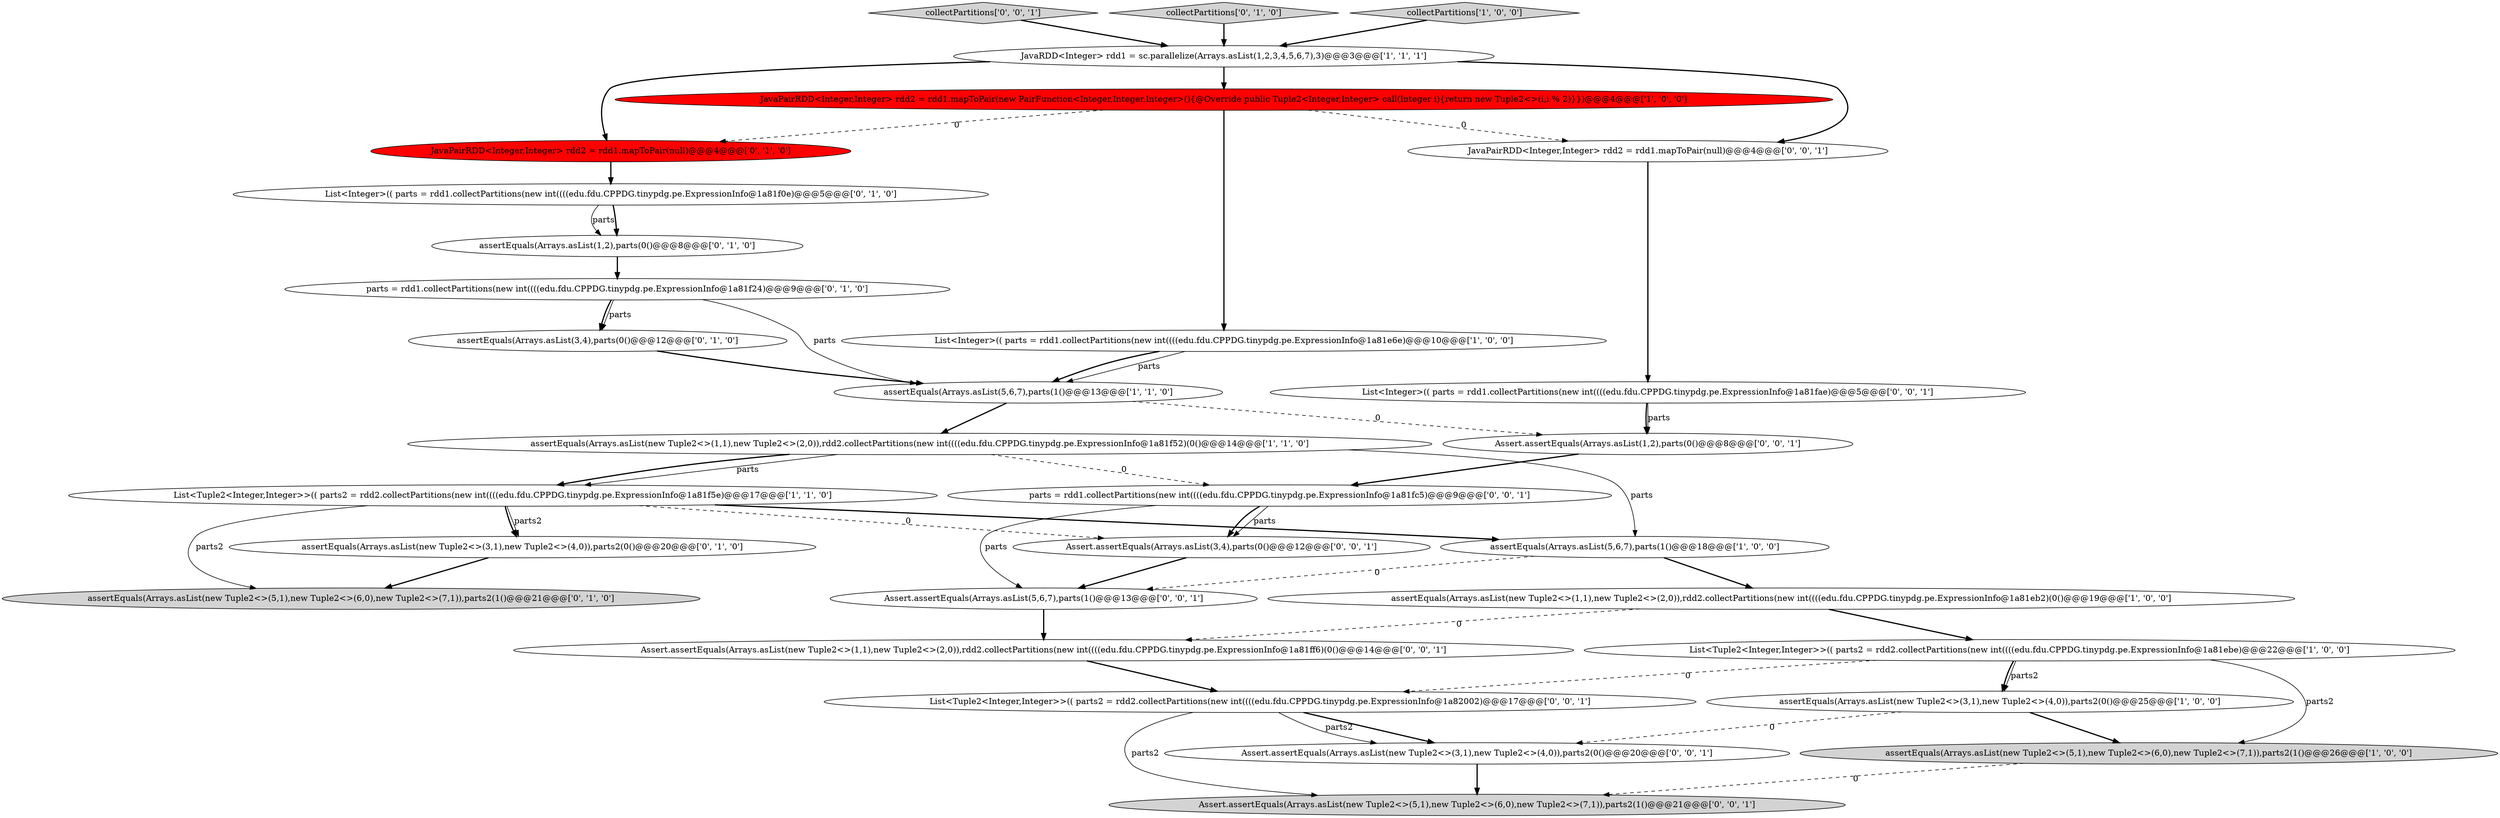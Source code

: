 digraph {
20 [style = filled, label = "Assert.assertEquals(Arrays.asList(1,2),parts(0()@@@8@@@['0', '0', '1']", fillcolor = white, shape = ellipse image = "AAA0AAABBB3BBB"];
30 [style = filled, label = "collectPartitions['0', '0', '1']", fillcolor = lightgray, shape = diamond image = "AAA0AAABBB3BBB"];
7 [style = filled, label = "assertEquals(Arrays.asList(new Tuple2<>(3,1),new Tuple2<>(4,0)),parts2(0()@@@25@@@['1', '0', '0']", fillcolor = white, shape = ellipse image = "AAA0AAABBB1BBB"];
11 [style = filled, label = "List<Tuple2<Integer,Integer>>(( parts2 = rdd2.collectPartitions(new int((((edu.fdu.CPPDG.tinypdg.pe.ExpressionInfo@1a81f5e)@@@17@@@['1', '1', '0']", fillcolor = white, shape = ellipse image = "AAA0AAABBB1BBB"];
27 [style = filled, label = "Assert.assertEquals(Arrays.asList(new Tuple2<>(1,1),new Tuple2<>(2,0)),rdd2.collectPartitions(new int((((edu.fdu.CPPDG.tinypdg.pe.ExpressionInfo@1a81ff6)(0()@@@14@@@['0', '0', '1']", fillcolor = white, shape = ellipse image = "AAA0AAABBB3BBB"];
22 [style = filled, label = "List<Integer>(( parts = rdd1.collectPartitions(new int((((edu.fdu.CPPDG.tinypdg.pe.ExpressionInfo@1a81fae)@@@5@@@['0', '0', '1']", fillcolor = white, shape = ellipse image = "AAA0AAABBB3BBB"];
2 [style = filled, label = "assertEquals(Arrays.asList(new Tuple2<>(5,1),new Tuple2<>(6,0),new Tuple2<>(7,1)),parts2(1()@@@26@@@['1', '0', '0']", fillcolor = lightgray, shape = ellipse image = "AAA0AAABBB1BBB"];
9 [style = filled, label = "assertEquals(Arrays.asList(5,6,7),parts(1()@@@13@@@['1', '1', '0']", fillcolor = white, shape = ellipse image = "AAA0AAABBB1BBB"];
12 [style = filled, label = "JavaPairRDD<Integer,Integer> rdd2 = rdd1.mapToPair(null)@@@4@@@['0', '1', '0']", fillcolor = red, shape = ellipse image = "AAA1AAABBB2BBB"];
13 [style = filled, label = "List<Integer>(( parts = rdd1.collectPartitions(new int((((edu.fdu.CPPDG.tinypdg.pe.ExpressionInfo@1a81f0e)@@@5@@@['0', '1', '0']", fillcolor = white, shape = ellipse image = "AAA0AAABBB2BBB"];
14 [style = filled, label = "assertEquals(Arrays.asList(3,4),parts(0()@@@12@@@['0', '1', '0']", fillcolor = white, shape = ellipse image = "AAA0AAABBB2BBB"];
8 [style = filled, label = "assertEquals(Arrays.asList(5,6,7),parts(1()@@@18@@@['1', '0', '0']", fillcolor = white, shape = ellipse image = "AAA0AAABBB1BBB"];
26 [style = filled, label = "Assert.assertEquals(Arrays.asList(new Tuple2<>(3,1),new Tuple2<>(4,0)),parts2(0()@@@20@@@['0', '0', '1']", fillcolor = white, shape = ellipse image = "AAA0AAABBB3BBB"];
25 [style = filled, label = "Assert.assertEquals(Arrays.asList(3,4),parts(0()@@@12@@@['0', '0', '1']", fillcolor = white, shape = ellipse image = "AAA0AAABBB3BBB"];
17 [style = filled, label = "assertEquals(Arrays.asList(new Tuple2<>(5,1),new Tuple2<>(6,0),new Tuple2<>(7,1)),parts2(1()@@@21@@@['0', '1', '0']", fillcolor = lightgray, shape = ellipse image = "AAA0AAABBB2BBB"];
4 [style = filled, label = "List<Integer>(( parts = rdd1.collectPartitions(new int((((edu.fdu.CPPDG.tinypdg.pe.ExpressionInfo@1a81e6e)@@@10@@@['1', '0', '0']", fillcolor = white, shape = ellipse image = "AAA0AAABBB1BBB"];
21 [style = filled, label = "Assert.assertEquals(Arrays.asList(5,6,7),parts(1()@@@13@@@['0', '0', '1']", fillcolor = white, shape = ellipse image = "AAA0AAABBB3BBB"];
18 [style = filled, label = "parts = rdd1.collectPartitions(new int((((edu.fdu.CPPDG.tinypdg.pe.ExpressionInfo@1a81f24)@@@9@@@['0', '1', '0']", fillcolor = white, shape = ellipse image = "AAA0AAABBB2BBB"];
24 [style = filled, label = "parts = rdd1.collectPartitions(new int((((edu.fdu.CPPDG.tinypdg.pe.ExpressionInfo@1a81fc5)@@@9@@@['0', '0', '1']", fillcolor = white, shape = ellipse image = "AAA0AAABBB3BBB"];
19 [style = filled, label = "collectPartitions['0', '1', '0']", fillcolor = lightgray, shape = diamond image = "AAA0AAABBB2BBB"];
10 [style = filled, label = "assertEquals(Arrays.asList(new Tuple2<>(1,1),new Tuple2<>(2,0)),rdd2.collectPartitions(new int((((edu.fdu.CPPDG.tinypdg.pe.ExpressionInfo@1a81eb2)(0()@@@19@@@['1', '0', '0']", fillcolor = white, shape = ellipse image = "AAA0AAABBB1BBB"];
5 [style = filled, label = "assertEquals(Arrays.asList(new Tuple2<>(1,1),new Tuple2<>(2,0)),rdd2.collectPartitions(new int((((edu.fdu.CPPDG.tinypdg.pe.ExpressionInfo@1a81f52)(0()@@@14@@@['1', '1', '0']", fillcolor = white, shape = ellipse image = "AAA0AAABBB1BBB"];
1 [style = filled, label = "collectPartitions['1', '0', '0']", fillcolor = lightgray, shape = diamond image = "AAA0AAABBB1BBB"];
6 [style = filled, label = "JavaRDD<Integer> rdd1 = sc.parallelize(Arrays.asList(1,2,3,4,5,6,7),3)@@@3@@@['1', '1', '1']", fillcolor = white, shape = ellipse image = "AAA0AAABBB1BBB"];
23 [style = filled, label = "JavaPairRDD<Integer,Integer> rdd2 = rdd1.mapToPair(null)@@@4@@@['0', '0', '1']", fillcolor = white, shape = ellipse image = "AAA0AAABBB3BBB"];
15 [style = filled, label = "assertEquals(Arrays.asList(new Tuple2<>(3,1),new Tuple2<>(4,0)),parts2(0()@@@20@@@['0', '1', '0']", fillcolor = white, shape = ellipse image = "AAA0AAABBB2BBB"];
28 [style = filled, label = "List<Tuple2<Integer,Integer>>(( parts2 = rdd2.collectPartitions(new int((((edu.fdu.CPPDG.tinypdg.pe.ExpressionInfo@1a82002)@@@17@@@['0', '0', '1']", fillcolor = white, shape = ellipse image = "AAA0AAABBB3BBB"];
3 [style = filled, label = "JavaPairRDD<Integer,Integer> rdd2 = rdd1.mapToPair(new PairFunction<Integer,Integer,Integer>(){@Override public Tuple2<Integer,Integer> call(Integer i){return new Tuple2<>(i,i % 2)}})@@@4@@@['1', '0', '0']", fillcolor = red, shape = ellipse image = "AAA1AAABBB1BBB"];
16 [style = filled, label = "assertEquals(Arrays.asList(1,2),parts(0()@@@8@@@['0', '1', '0']", fillcolor = white, shape = ellipse image = "AAA0AAABBB2BBB"];
29 [style = filled, label = "Assert.assertEquals(Arrays.asList(new Tuple2<>(5,1),new Tuple2<>(6,0),new Tuple2<>(7,1)),parts2(1()@@@21@@@['0', '0', '1']", fillcolor = lightgray, shape = ellipse image = "AAA0AAABBB3BBB"];
0 [style = filled, label = "List<Tuple2<Integer,Integer>>(( parts2 = rdd2.collectPartitions(new int((((edu.fdu.CPPDG.tinypdg.pe.ExpressionInfo@1a81ebe)@@@22@@@['1', '0', '0']", fillcolor = white, shape = ellipse image = "AAA0AAABBB1BBB"];
9->20 [style = dashed, label="0"];
4->9 [style = bold, label=""];
6->3 [style = bold, label=""];
8->10 [style = bold, label=""];
16->18 [style = bold, label=""];
0->2 [style = solid, label="parts2"];
21->27 [style = bold, label=""];
0->7 [style = solid, label="parts2"];
6->23 [style = bold, label=""];
26->29 [style = bold, label=""];
27->28 [style = bold, label=""];
13->16 [style = solid, label="parts"];
24->21 [style = solid, label="parts"];
5->24 [style = dashed, label="0"];
28->26 [style = bold, label=""];
5->8 [style = solid, label="parts"];
18->9 [style = solid, label="parts"];
8->21 [style = dashed, label="0"];
30->6 [style = bold, label=""];
19->6 [style = bold, label=""];
10->27 [style = dashed, label="0"];
0->28 [style = dashed, label="0"];
3->4 [style = bold, label=""];
13->16 [style = bold, label=""];
11->15 [style = bold, label=""];
0->7 [style = bold, label=""];
3->23 [style = dashed, label="0"];
12->13 [style = bold, label=""];
15->17 [style = bold, label=""];
1->6 [style = bold, label=""];
23->22 [style = bold, label=""];
5->11 [style = solid, label="parts"];
11->17 [style = solid, label="parts2"];
3->12 [style = dashed, label="0"];
22->20 [style = bold, label=""];
4->9 [style = solid, label="parts"];
24->25 [style = solid, label="parts"];
7->2 [style = bold, label=""];
24->25 [style = bold, label=""];
2->29 [style = dashed, label="0"];
22->20 [style = solid, label="parts"];
10->0 [style = bold, label=""];
11->15 [style = solid, label="parts2"];
11->25 [style = dashed, label="0"];
9->5 [style = bold, label=""];
11->8 [style = bold, label=""];
14->9 [style = bold, label=""];
5->11 [style = bold, label=""];
7->26 [style = dashed, label="0"];
20->24 [style = bold, label=""];
28->29 [style = solid, label="parts2"];
28->26 [style = solid, label="parts2"];
18->14 [style = bold, label=""];
25->21 [style = bold, label=""];
18->14 [style = solid, label="parts"];
6->12 [style = bold, label=""];
}
